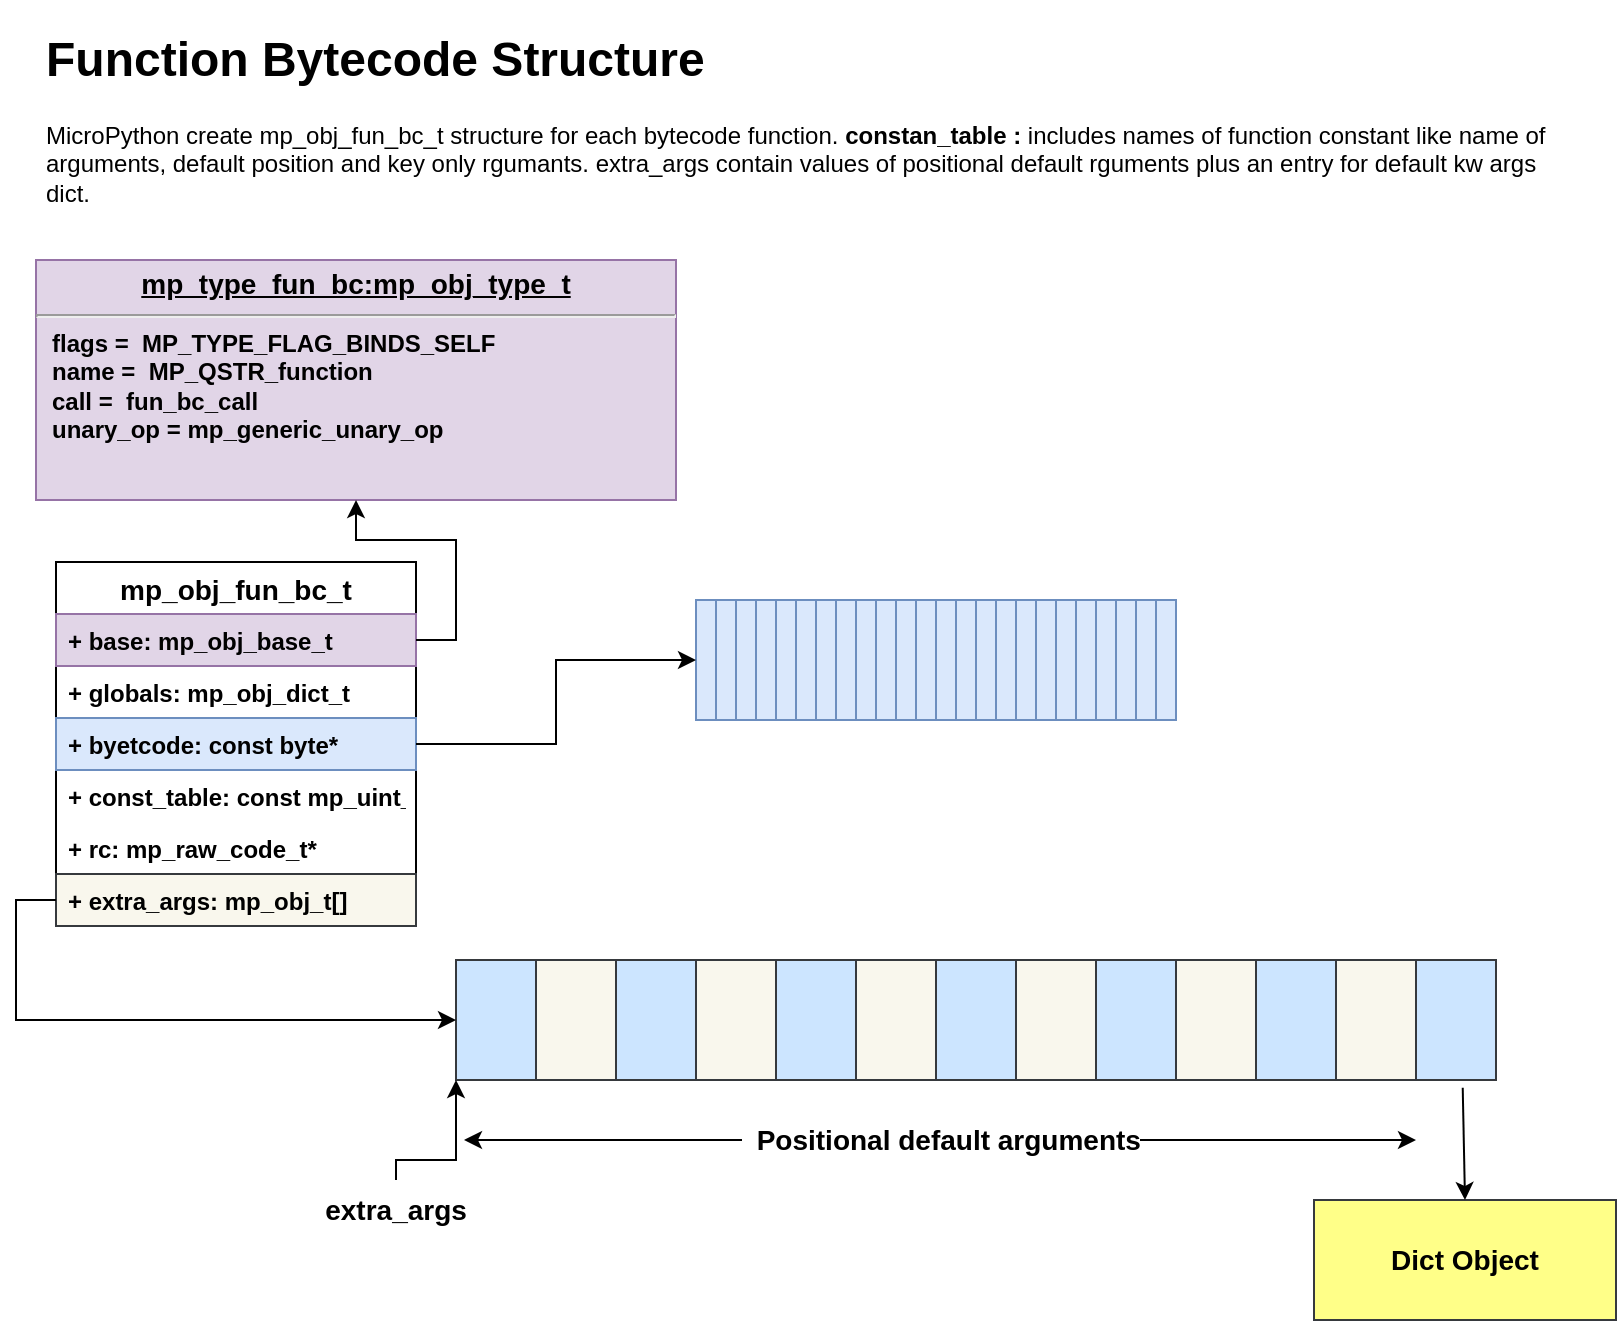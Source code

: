 <mxfile version="15.9.4" type="github">
  <diagram id="wbdEYN_EiqjYCb6oIjMI" name="Page-1">
    <mxGraphModel dx="1335" dy="663" grid="1" gridSize="10" guides="1" tooltips="1" connect="1" arrows="1" fold="1" page="1" pageScale="1" pageWidth="850" pageHeight="1100" math="0" shadow="0">
      <root>
        <mxCell id="0" />
        <mxCell id="1" parent="0" />
        <mxCell id="NpgxRqE8igU9WAZxbFdr-1" value="&lt;h1&gt;Function Bytecode Structure&lt;br&gt;&lt;/h1&gt;&lt;p&gt;MicroPython create mp_obj_fun_bc_t structure for each bytecode function. &lt;b&gt;constan_table :&lt;/b&gt; includes names of function constant like name of arguments, default position and key only rgumants. extra_args contain values of positional default rguments plus an entry for default kw args dict.&lt;br&gt;&lt;/p&gt;" style="text;html=1;strokeColor=none;fillColor=none;spacing=5;spacingTop=-20;whiteSpace=wrap;overflow=hidden;rounded=0;" vertex="1" parent="1">
          <mxGeometry x="30" y="40" width="770" height="120" as="geometry" />
        </mxCell>
        <mxCell id="NpgxRqE8igU9WAZxbFdr-6" value="mp_obj_fun_bc_t" style="swimlane;fontStyle=1;childLayout=stackLayout;horizontal=1;startSize=26;fillColor=none;horizontalStack=0;resizeParent=1;resizeParentMax=0;resizeLast=0;collapsible=1;marginBottom=0;fontSize=14;" vertex="1" parent="1">
          <mxGeometry x="40" y="311" width="180" height="182" as="geometry" />
        </mxCell>
        <mxCell id="NpgxRqE8igU9WAZxbFdr-7" value="+ base: mp_obj_base_t" style="text;strokeColor=#9673a6;fillColor=#e1d5e7;align=left;verticalAlign=top;spacingLeft=4;spacingRight=4;overflow=hidden;rotatable=0;points=[[0,0.5],[1,0.5]];portConstraint=eastwest;fontStyle=1" vertex="1" parent="NpgxRqE8igU9WAZxbFdr-6">
          <mxGeometry y="26" width="180" height="26" as="geometry" />
        </mxCell>
        <mxCell id="NpgxRqE8igU9WAZxbFdr-8" value="+ globals: mp_obj_dict_t" style="text;strokeColor=none;fillColor=none;align=left;verticalAlign=top;spacingLeft=4;spacingRight=4;overflow=hidden;rotatable=0;points=[[0,0.5],[1,0.5]];portConstraint=eastwest;fontStyle=1" vertex="1" parent="NpgxRqE8igU9WAZxbFdr-6">
          <mxGeometry y="52" width="180" height="26" as="geometry" />
        </mxCell>
        <mxCell id="NpgxRqE8igU9WAZxbFdr-18" value="+ byetcode: const byte*" style="text;strokeColor=#6c8ebf;fillColor=#dae8fc;align=left;verticalAlign=top;spacingLeft=4;spacingRight=4;overflow=hidden;rotatable=0;points=[[0,0.5],[1,0.5]];portConstraint=eastwest;fontStyle=1" vertex="1" parent="NpgxRqE8igU9WAZxbFdr-6">
          <mxGeometry y="78" width="180" height="26" as="geometry" />
        </mxCell>
        <mxCell id="NpgxRqE8igU9WAZxbFdr-19" value="+ const_table: const mp_uint_t*" style="text;strokeColor=none;fillColor=none;align=left;verticalAlign=top;spacingLeft=4;spacingRight=4;overflow=hidden;rotatable=0;points=[[0,0.5],[1,0.5]];portConstraint=eastwest;fontStyle=1" vertex="1" parent="NpgxRqE8igU9WAZxbFdr-6">
          <mxGeometry y="104" width="180" height="26" as="geometry" />
        </mxCell>
        <mxCell id="NpgxRqE8igU9WAZxbFdr-22" value="+ rc: mp_raw_code_t*" style="text;strokeColor=none;fillColor=none;align=left;verticalAlign=top;spacingLeft=4;spacingRight=4;overflow=hidden;rotatable=0;points=[[0,0.5],[1,0.5]];portConstraint=eastwest;fontStyle=1" vertex="1" parent="NpgxRqE8igU9WAZxbFdr-6">
          <mxGeometry y="130" width="180" height="26" as="geometry" />
        </mxCell>
        <mxCell id="NpgxRqE8igU9WAZxbFdr-21" value="+ extra_args: mp_obj_t[]" style="text;strokeColor=#36393d;fillColor=#f9f7ed;align=left;verticalAlign=top;spacingLeft=4;spacingRight=4;overflow=hidden;rotatable=0;points=[[0,0.5],[1,0.5]];portConstraint=eastwest;fontStyle=1" vertex="1" parent="NpgxRqE8igU9WAZxbFdr-6">
          <mxGeometry y="156" width="180" height="26" as="geometry" />
        </mxCell>
        <mxCell id="NpgxRqE8igU9WAZxbFdr-14" value="&lt;p style=&quot;margin: 4px 0px 0px ; text-align: center ; text-decoration: underline ; font-size: 14px&quot;&gt;&lt;span&gt;mp_type_fun_bc:mp_obj_type_t&lt;/span&gt;&lt;/p&gt;&lt;hr&gt;&lt;p style=&quot;margin: 0px ; margin-left: 8px&quot;&gt;flags =&amp;nbsp; MP_TYPE_FLAG_BINDS_SELF&lt;br&gt;name =&amp;nbsp; MP_QSTR_function&lt;br&gt;call =&amp;nbsp; fun_bc_call&lt;/p&gt;&lt;p style=&quot;margin: 0px ; margin-left: 8px&quot;&gt;unary_op = mp_generic_unary_op&lt;/p&gt;&lt;p style=&quot;margin: 0px ; margin-left: 8px&quot;&gt;&lt;br&gt;&lt;/p&gt;" style="verticalAlign=top;align=left;overflow=fill;fontSize=12;fontFamily=Helvetica;html=1;fillColor=#e1d5e7;strokeColor=#9673a6;fontStyle=1" vertex="1" parent="1">
          <mxGeometry x="30" y="160" width="320" height="120" as="geometry" />
        </mxCell>
        <mxCell id="NpgxRqE8igU9WAZxbFdr-23" style="edgeStyle=orthogonalEdgeStyle;rounded=0;orthogonalLoop=1;jettySize=auto;html=1;" edge="1" parent="1" source="NpgxRqE8igU9WAZxbFdr-7" target="NpgxRqE8igU9WAZxbFdr-14">
          <mxGeometry relative="1" as="geometry">
            <Array as="points">
              <mxPoint x="240" y="350" />
              <mxPoint x="240" y="300" />
              <mxPoint x="190" y="300" />
            </Array>
          </mxGeometry>
        </mxCell>
        <mxCell id="NpgxRqE8igU9WAZxbFdr-49" value="" style="group;fillColor=#dae8fc;strokeColor=#6c8ebf;" vertex="1" connectable="0" parent="1">
          <mxGeometry x="360" y="330" width="240" height="60" as="geometry" />
        </mxCell>
        <mxCell id="NpgxRqE8igU9WAZxbFdr-28" value="" style="rounded=0;whiteSpace=wrap;html=1;fontSize=14;fillColor=#dae8fc;strokeColor=#6c8ebf;" vertex="1" parent="NpgxRqE8igU9WAZxbFdr-49">
          <mxGeometry width="240" height="60" as="geometry" />
        </mxCell>
        <mxCell id="NpgxRqE8igU9WAZxbFdr-29" value="" style="rounded=0;whiteSpace=wrap;html=1;fontSize=14;fillColor=#dae8fc;strokeColor=#6c8ebf;" vertex="1" parent="NpgxRqE8igU9WAZxbFdr-49">
          <mxGeometry x="10" width="10" height="60" as="geometry" />
        </mxCell>
        <mxCell id="NpgxRqE8igU9WAZxbFdr-30" value="" style="rounded=0;whiteSpace=wrap;html=1;fontSize=14;fillColor=#dae8fc;strokeColor=#6c8ebf;" vertex="1" parent="NpgxRqE8igU9WAZxbFdr-49">
          <mxGeometry x="20" width="10" height="60" as="geometry" />
        </mxCell>
        <mxCell id="NpgxRqE8igU9WAZxbFdr-32" value="" style="rounded=0;whiteSpace=wrap;html=1;fontSize=14;fillColor=#dae8fc;strokeColor=#6c8ebf;" vertex="1" parent="NpgxRqE8igU9WAZxbFdr-49">
          <mxGeometry x="40" width="10" height="60" as="geometry" />
        </mxCell>
        <mxCell id="NpgxRqE8igU9WAZxbFdr-33" value="" style="rounded=0;whiteSpace=wrap;html=1;fontSize=14;fillColor=#dae8fc;strokeColor=#6c8ebf;" vertex="1" parent="NpgxRqE8igU9WAZxbFdr-49">
          <mxGeometry x="50" width="10" height="60" as="geometry" />
        </mxCell>
        <mxCell id="NpgxRqE8igU9WAZxbFdr-34" value="" style="rounded=0;whiteSpace=wrap;html=1;fontSize=14;fillColor=#dae8fc;strokeColor=#6c8ebf;" vertex="1" parent="NpgxRqE8igU9WAZxbFdr-49">
          <mxGeometry x="70" width="10" height="60" as="geometry" />
        </mxCell>
        <mxCell id="NpgxRqE8igU9WAZxbFdr-35" value="" style="rounded=0;whiteSpace=wrap;html=1;fontSize=14;fillColor=#dae8fc;strokeColor=#6c8ebf;" vertex="1" parent="NpgxRqE8igU9WAZxbFdr-49">
          <mxGeometry x="80" width="10" height="60" as="geometry" />
        </mxCell>
        <mxCell id="NpgxRqE8igU9WAZxbFdr-36" value="" style="rounded=0;whiteSpace=wrap;html=1;fontSize=14;fillColor=#dae8fc;strokeColor=#6c8ebf;" vertex="1" parent="NpgxRqE8igU9WAZxbFdr-49">
          <mxGeometry x="90" width="10" height="60" as="geometry" />
        </mxCell>
        <mxCell id="NpgxRqE8igU9WAZxbFdr-37" value="" style="rounded=0;whiteSpace=wrap;html=1;fontSize=14;fillColor=#dae8fc;strokeColor=#6c8ebf;" vertex="1" parent="NpgxRqE8igU9WAZxbFdr-49">
          <mxGeometry x="100" width="10" height="60" as="geometry" />
        </mxCell>
        <mxCell id="NpgxRqE8igU9WAZxbFdr-38" value="" style="rounded=0;whiteSpace=wrap;html=1;fontSize=14;fillColor=#dae8fc;strokeColor=#6c8ebf;" vertex="1" parent="NpgxRqE8igU9WAZxbFdr-49">
          <mxGeometry x="110" width="10" height="60" as="geometry" />
        </mxCell>
        <mxCell id="NpgxRqE8igU9WAZxbFdr-39" value="" style="rounded=0;whiteSpace=wrap;html=1;fontSize=14;fillColor=#dae8fc;strokeColor=#6c8ebf;" vertex="1" parent="NpgxRqE8igU9WAZxbFdr-49">
          <mxGeometry x="120" width="10" height="60" as="geometry" />
        </mxCell>
        <mxCell id="NpgxRqE8igU9WAZxbFdr-40" value="" style="rounded=0;whiteSpace=wrap;html=1;fontSize=14;fillColor=#dae8fc;strokeColor=#6c8ebf;" vertex="1" parent="NpgxRqE8igU9WAZxbFdr-49">
          <mxGeometry x="130" width="10" height="60" as="geometry" />
        </mxCell>
        <mxCell id="NpgxRqE8igU9WAZxbFdr-41" value="" style="rounded=0;whiteSpace=wrap;html=1;fontSize=14;fillColor=#dae8fc;strokeColor=#6c8ebf;" vertex="1" parent="NpgxRqE8igU9WAZxbFdr-49">
          <mxGeometry x="140" width="10" height="60" as="geometry" />
        </mxCell>
        <mxCell id="NpgxRqE8igU9WAZxbFdr-42" value="" style="rounded=0;whiteSpace=wrap;html=1;fontSize=14;fillColor=#dae8fc;strokeColor=#6c8ebf;" vertex="1" parent="NpgxRqE8igU9WAZxbFdr-49">
          <mxGeometry x="150" width="10" height="60" as="geometry" />
        </mxCell>
        <mxCell id="NpgxRqE8igU9WAZxbFdr-43" value="" style="rounded=0;whiteSpace=wrap;html=1;fontSize=14;fillColor=#dae8fc;strokeColor=#6c8ebf;" vertex="1" parent="NpgxRqE8igU9WAZxbFdr-49">
          <mxGeometry x="160" width="10" height="60" as="geometry" />
        </mxCell>
        <mxCell id="NpgxRqE8igU9WAZxbFdr-44" value="" style="rounded=0;whiteSpace=wrap;html=1;fontSize=14;fillColor=#dae8fc;strokeColor=#6c8ebf;" vertex="1" parent="NpgxRqE8igU9WAZxbFdr-49">
          <mxGeometry x="180" width="10" height="60" as="geometry" />
        </mxCell>
        <mxCell id="NpgxRqE8igU9WAZxbFdr-45" value="" style="rounded=0;whiteSpace=wrap;html=1;fontSize=14;fillColor=#dae8fc;strokeColor=#6c8ebf;" vertex="1" parent="NpgxRqE8igU9WAZxbFdr-49">
          <mxGeometry x="190" width="10" height="60" as="geometry" />
        </mxCell>
        <mxCell id="NpgxRqE8igU9WAZxbFdr-46" value="" style="rounded=0;whiteSpace=wrap;html=1;fontSize=14;fillColor=#dae8fc;strokeColor=#6c8ebf;" vertex="1" parent="NpgxRqE8igU9WAZxbFdr-49">
          <mxGeometry x="200" width="10" height="60" as="geometry" />
        </mxCell>
        <mxCell id="NpgxRqE8igU9WAZxbFdr-47" value="" style="rounded=0;whiteSpace=wrap;html=1;fontSize=14;fillColor=#dae8fc;strokeColor=#6c8ebf;" vertex="1" parent="NpgxRqE8igU9WAZxbFdr-49">
          <mxGeometry x="210" width="10" height="60" as="geometry" />
        </mxCell>
        <mxCell id="NpgxRqE8igU9WAZxbFdr-48" value="" style="rounded=0;whiteSpace=wrap;html=1;fontSize=14;fillColor=#dae8fc;strokeColor=#6c8ebf;" vertex="1" parent="NpgxRqE8igU9WAZxbFdr-49">
          <mxGeometry x="220" width="10" height="60" as="geometry" />
        </mxCell>
        <mxCell id="NpgxRqE8igU9WAZxbFdr-53" value="" style="rounded=0;whiteSpace=wrap;html=1;fontSize=14;fillColor=#cce5ff;strokeColor=#36393d;" vertex="1" parent="1">
          <mxGeometry x="240" y="510" width="520" height="60" as="geometry" />
        </mxCell>
        <mxCell id="NpgxRqE8igU9WAZxbFdr-55" value="" style="rounded=0;whiteSpace=wrap;html=1;fontSize=14;fillColor=#f9f7ed;strokeColor=#36393d;" vertex="1" parent="1">
          <mxGeometry x="280" y="510" width="40" height="60" as="geometry" />
        </mxCell>
        <mxCell id="NpgxRqE8igU9WAZxbFdr-56" value="" style="rounded=0;whiteSpace=wrap;html=1;fontSize=14;fillColor=#f9f7ed;strokeColor=#36393d;" vertex="1" parent="1">
          <mxGeometry x="360" y="510" width="40" height="60" as="geometry" />
        </mxCell>
        <mxCell id="NpgxRqE8igU9WAZxbFdr-57" value="" style="rounded=0;whiteSpace=wrap;html=1;fontSize=14;fillColor=#f9f7ed;strokeColor=#36393d;" vertex="1" parent="1">
          <mxGeometry x="440" y="510" width="40" height="60" as="geometry" />
        </mxCell>
        <mxCell id="NpgxRqE8igU9WAZxbFdr-58" value="" style="rounded=0;whiteSpace=wrap;html=1;fontSize=14;fillColor=#f9f7ed;strokeColor=#36393d;" vertex="1" parent="1">
          <mxGeometry x="520" y="510" width="40" height="60" as="geometry" />
        </mxCell>
        <mxCell id="NpgxRqE8igU9WAZxbFdr-59" value="" style="rounded=0;whiteSpace=wrap;html=1;fontSize=14;fillColor=#f9f7ed;strokeColor=#36393d;" vertex="1" parent="1">
          <mxGeometry x="600" y="510" width="40" height="60" as="geometry" />
        </mxCell>
        <mxCell id="NpgxRqE8igU9WAZxbFdr-60" value="" style="rounded=0;whiteSpace=wrap;html=1;fontSize=14;fillColor=#f9f7ed;strokeColor=#36393d;" vertex="1" parent="1">
          <mxGeometry x="680" y="510" width="40" height="60" as="geometry" />
        </mxCell>
        <mxCell id="NpgxRqE8igU9WAZxbFdr-64" value="&amp;nbsp; Positional default arguments" style="endArrow=classic;startArrow=classic;html=1;rounded=0;fontSize=14;fontStyle=1" edge="1" parent="1">
          <mxGeometry width="50" height="50" relative="1" as="geometry">
            <mxPoint x="244" y="600" as="sourcePoint" />
            <mxPoint x="720" y="600" as="targetPoint" />
          </mxGeometry>
        </mxCell>
        <mxCell id="NpgxRqE8igU9WAZxbFdr-67" style="edgeStyle=orthogonalEdgeStyle;rounded=0;orthogonalLoop=1;jettySize=auto;html=1;entryX=0;entryY=1;entryDx=0;entryDy=0;fontSize=14;" edge="1" parent="1" source="NpgxRqE8igU9WAZxbFdr-66" target="NpgxRqE8igU9WAZxbFdr-53">
          <mxGeometry relative="1" as="geometry">
            <Array as="points">
              <mxPoint x="210" y="610" />
              <mxPoint x="240" y="610" />
            </Array>
          </mxGeometry>
        </mxCell>
        <mxCell id="NpgxRqE8igU9WAZxbFdr-66" value="&lt;div&gt;extra_args&lt;/div&gt;" style="text;html=1;strokeColor=none;fillColor=none;align=center;verticalAlign=middle;whiteSpace=wrap;rounded=0;fontSize=14;fontStyle=1" vertex="1" parent="1">
          <mxGeometry x="180" y="620" width="60" height="30" as="geometry" />
        </mxCell>
        <mxCell id="NpgxRqE8igU9WAZxbFdr-68" value="Dict Object" style="rounded=0;whiteSpace=wrap;html=1;fontSize=14;fontStyle=1;fillColor=#ffff88;strokeColor=#36393d;" vertex="1" parent="1">
          <mxGeometry x="669" y="630" width="151" height="60" as="geometry" />
        </mxCell>
        <mxCell id="NpgxRqE8igU9WAZxbFdr-70" value="" style="endArrow=classic;html=1;rounded=0;fontSize=14;exitX=0.968;exitY=1.065;exitDx=0;exitDy=0;exitPerimeter=0;entryX=0.5;entryY=0;entryDx=0;entryDy=0;" edge="1" parent="1" source="NpgxRqE8igU9WAZxbFdr-53" target="NpgxRqE8igU9WAZxbFdr-68">
          <mxGeometry width="50" height="50" relative="1" as="geometry">
            <mxPoint x="280" y="550" as="sourcePoint" />
            <mxPoint x="330" y="500" as="targetPoint" />
          </mxGeometry>
        </mxCell>
        <mxCell id="NpgxRqE8igU9WAZxbFdr-71" style="edgeStyle=orthogonalEdgeStyle;rounded=0;orthogonalLoop=1;jettySize=auto;html=1;entryX=0;entryY=0.5;entryDx=0;entryDy=0;fontSize=14;" edge="1" parent="1" source="NpgxRqE8igU9WAZxbFdr-18" target="NpgxRqE8igU9WAZxbFdr-28">
          <mxGeometry relative="1" as="geometry" />
        </mxCell>
        <mxCell id="NpgxRqE8igU9WAZxbFdr-72" style="edgeStyle=orthogonalEdgeStyle;rounded=0;orthogonalLoop=1;jettySize=auto;html=1;entryX=0;entryY=0.5;entryDx=0;entryDy=0;fontSize=14;" edge="1" parent="1" source="NpgxRqE8igU9WAZxbFdr-21" target="NpgxRqE8igU9WAZxbFdr-53">
          <mxGeometry relative="1" as="geometry">
            <Array as="points">
              <mxPoint x="20" y="480" />
              <mxPoint x="20" y="540" />
            </Array>
          </mxGeometry>
        </mxCell>
      </root>
    </mxGraphModel>
  </diagram>
</mxfile>
